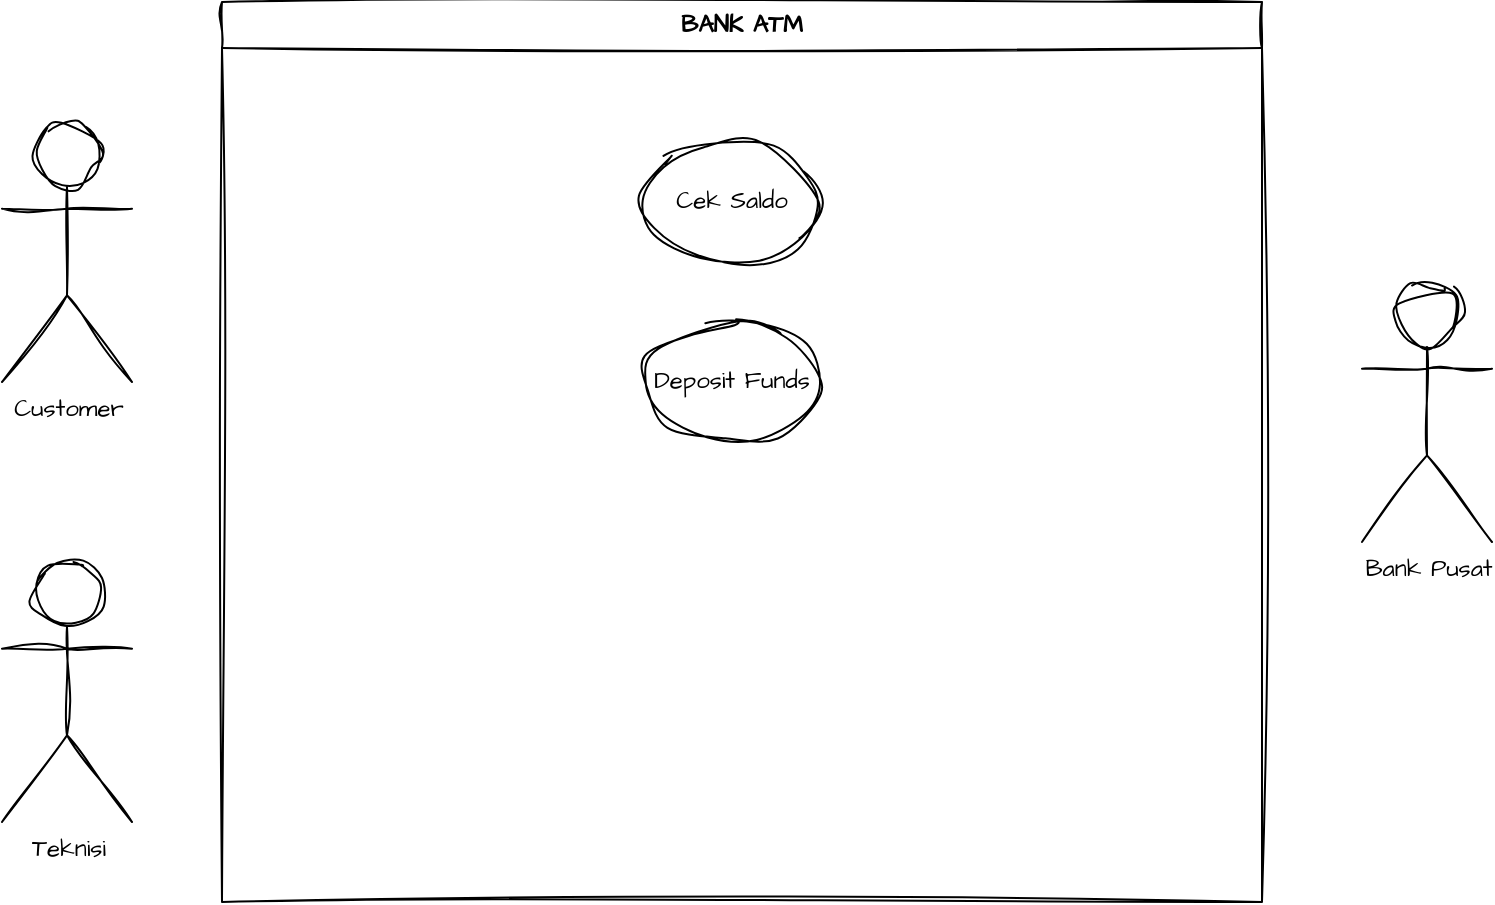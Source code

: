 <mxfile version="24.8.4">
  <diagram name="Page-1" id="vcWN8KLw-OG_TsEZdzv9">
    <mxGraphModel dx="1173" dy="742" grid="1" gridSize="10" guides="1" tooltips="1" connect="1" arrows="1" fold="1" page="1" pageScale="1" pageWidth="850" pageHeight="1100" math="0" shadow="0">
      <root>
        <mxCell id="0" />
        <mxCell id="1" parent="0" />
        <mxCell id="9Lj7PMYva2M-RC-_L7ci-1" value="BANK ATM" style="swimlane;whiteSpace=wrap;html=1;sketch=1;hachureGap=4;jiggle=2;curveFitting=1;fontFamily=Architects Daughter;fontSource=https%3A%2F%2Ffonts.googleapis.com%2Fcss%3Ffamily%3DArchitects%2BDaughter;" vertex="1" parent="1">
          <mxGeometry x="160" y="50" width="520" height="450" as="geometry" />
        </mxCell>
        <mxCell id="9Lj7PMYva2M-RC-_L7ci-9" value="Cek Saldo" style="ellipse;whiteSpace=wrap;html=1;sketch=1;hachureGap=4;jiggle=2;curveFitting=1;fontFamily=Architects Daughter;fontSource=https%3A%2F%2Ffonts.googleapis.com%2Fcss%3Ffamily%3DArchitects%2BDaughter;" vertex="1" parent="9Lj7PMYva2M-RC-_L7ci-1">
          <mxGeometry x="210" y="70" width="90" height="60" as="geometry" />
        </mxCell>
        <mxCell id="9Lj7PMYva2M-RC-_L7ci-10" value="Deposit Funds" style="ellipse;whiteSpace=wrap;html=1;sketch=1;hachureGap=4;jiggle=2;curveFitting=1;fontFamily=Architects Daughter;fontSource=https%3A%2F%2Ffonts.googleapis.com%2Fcss%3Ffamily%3DArchitects%2BDaughter;" vertex="1" parent="9Lj7PMYva2M-RC-_L7ci-1">
          <mxGeometry x="210" y="160" width="90" height="60" as="geometry" />
        </mxCell>
        <mxCell id="9Lj7PMYva2M-RC-_L7ci-2" value="Customer" style="shape=umlActor;verticalLabelPosition=bottom;verticalAlign=top;html=1;outlineConnect=0;sketch=1;hachureGap=4;jiggle=2;curveFitting=1;fontFamily=Architects Daughter;fontSource=https%3A%2F%2Ffonts.googleapis.com%2Fcss%3Ffamily%3DArchitects%2BDaughter;" vertex="1" parent="1">
          <mxGeometry x="50" y="110" width="65" height="130" as="geometry" />
        </mxCell>
        <mxCell id="9Lj7PMYva2M-RC-_L7ci-3" value="Teknisi" style="shape=umlActor;verticalLabelPosition=bottom;verticalAlign=top;html=1;outlineConnect=0;sketch=1;hachureGap=4;jiggle=2;curveFitting=1;fontFamily=Architects Daughter;fontSource=https%3A%2F%2Ffonts.googleapis.com%2Fcss%3Ffamily%3DArchitects%2BDaughter;" vertex="1" parent="1">
          <mxGeometry x="50" y="330" width="65" height="130" as="geometry" />
        </mxCell>
        <mxCell id="9Lj7PMYva2M-RC-_L7ci-4" value="Bank Pusat" style="shape=umlActor;verticalLabelPosition=bottom;verticalAlign=top;html=1;outlineConnect=0;sketch=1;hachureGap=4;jiggle=2;curveFitting=1;fontFamily=Architects Daughter;fontSource=https%3A%2F%2Ffonts.googleapis.com%2Fcss%3Ffamily%3DArchitects%2BDaughter;" vertex="1" parent="1">
          <mxGeometry x="730" y="190" width="65" height="130" as="geometry" />
        </mxCell>
      </root>
    </mxGraphModel>
  </diagram>
</mxfile>
